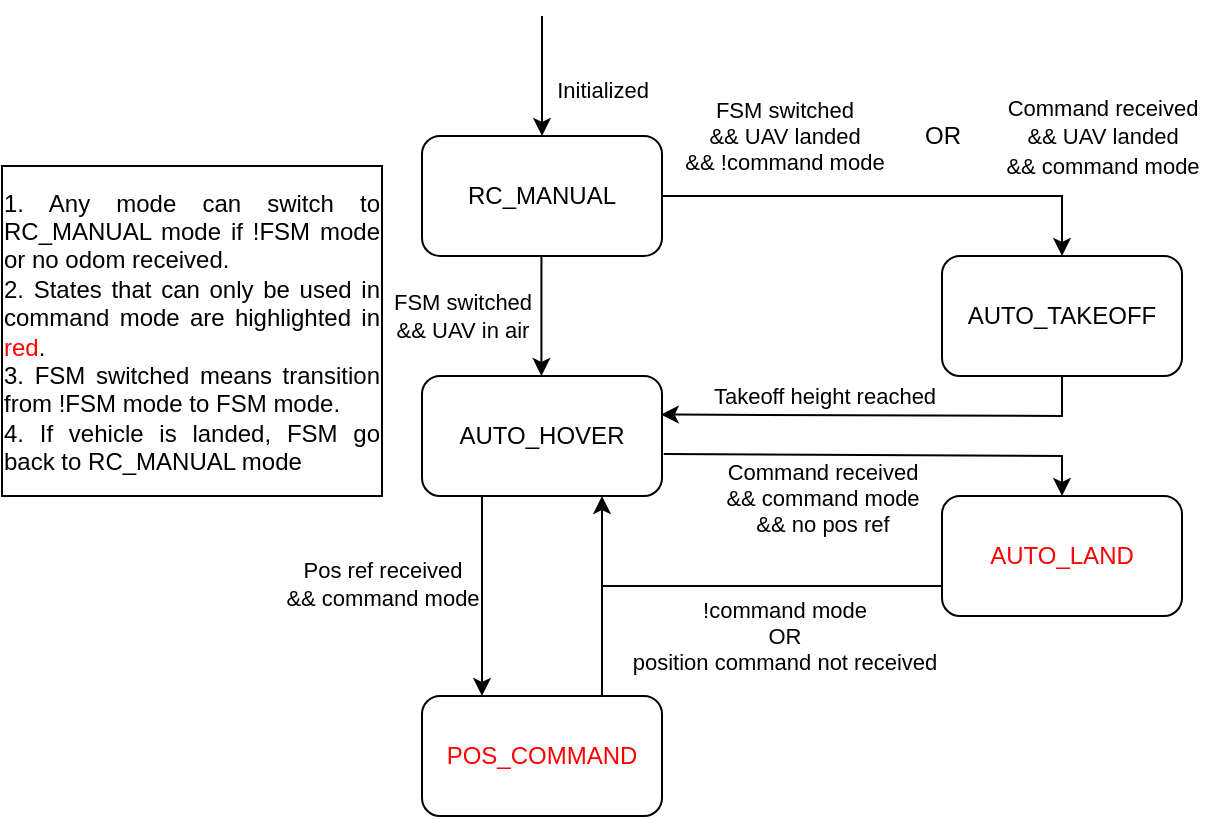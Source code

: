 <mxfile version="21.2.1" type="device">
  <diagram id="C5RBs43oDa-KdzZeNtuy" name="Page-1">
    <mxGraphModel dx="761" dy="479" grid="1" gridSize="10" guides="1" tooltips="1" connect="1" arrows="1" fold="1" page="1" pageScale="1" pageWidth="827" pageHeight="1169" math="0" shadow="0">
      <root>
        <mxCell id="WIyWlLk6GJQsqaUBKTNV-0" />
        <mxCell id="WIyWlLk6GJQsqaUBKTNV-1" parent="WIyWlLk6GJQsqaUBKTNV-0" />
        <mxCell id="xZ0XVGUIxLxzNmTCteq_-8" value="" style="edgeStyle=orthogonalEdgeStyle;rounded=0;orthogonalLoop=1;jettySize=auto;html=1;entryX=0.5;entryY=0;entryDx=0;entryDy=0;" parent="WIyWlLk6GJQsqaUBKTNV-1" source="xZ0XVGUIxLxzNmTCteq_-0" target="xZ0XVGUIxLxzNmTCteq_-6" edge="1">
          <mxGeometry relative="1" as="geometry" />
        </mxCell>
        <mxCell id="xZ0XVGUIxLxzNmTCteq_-9" value="FSM switched&lt;br&gt;&amp;amp;&amp;amp; UAV landed&lt;br&gt;&amp;amp;&amp;amp; !command mode" style="edgeLabel;html=1;align=center;verticalAlign=middle;resizable=0;points=[];" parent="xZ0XVGUIxLxzNmTCteq_-8" vertex="1" connectable="0">
          <mxGeometry x="0.098" y="-1" relative="1" as="geometry">
            <mxPoint x="-66" y="-31" as="offset" />
          </mxGeometry>
        </mxCell>
        <mxCell id="xZ0XVGUIxLxzNmTCteq_-0" value="RC_MANUAL" style="rounded=1;whiteSpace=wrap;html=1;" parent="WIyWlLk6GJQsqaUBKTNV-1" vertex="1">
          <mxGeometry x="300" y="270" width="120" height="60" as="geometry" />
        </mxCell>
        <mxCell id="xZ0XVGUIxLxzNmTCteq_-1" value="" style="endArrow=classic;html=1;rounded=0;entryX=0.5;entryY=0;entryDx=0;entryDy=0;" parent="WIyWlLk6GJQsqaUBKTNV-1" target="xZ0XVGUIxLxzNmTCteq_-0" edge="1">
          <mxGeometry width="50" height="50" relative="1" as="geometry">
            <mxPoint x="360" y="210" as="sourcePoint" />
            <mxPoint x="470" y="430" as="targetPoint" />
          </mxGeometry>
        </mxCell>
        <mxCell id="xZ0XVGUIxLxzNmTCteq_-2" value="Initialized" style="edgeLabel;html=1;align=center;verticalAlign=middle;resizable=0;points=[];" parent="xZ0XVGUIxLxzNmTCteq_-1" vertex="1" connectable="0">
          <mxGeometry x="-0.31" y="2" relative="1" as="geometry">
            <mxPoint x="28" y="16" as="offset" />
          </mxGeometry>
        </mxCell>
        <mxCell id="xZ0XVGUIxLxzNmTCteq_-3" value="AUTO_HOVER" style="rounded=1;whiteSpace=wrap;html=1;" parent="WIyWlLk6GJQsqaUBKTNV-1" vertex="1">
          <mxGeometry x="300" y="390" width="120" height="60" as="geometry" />
        </mxCell>
        <mxCell id="xZ0XVGUIxLxzNmTCteq_-4" value="" style="endArrow=classic;html=1;rounded=0;" parent="WIyWlLk6GJQsqaUBKTNV-1" edge="1">
          <mxGeometry width="50" height="50" relative="1" as="geometry">
            <mxPoint x="359.71" y="330" as="sourcePoint" />
            <mxPoint x="359.71" y="390" as="targetPoint" />
          </mxGeometry>
        </mxCell>
        <mxCell id="xZ0XVGUIxLxzNmTCteq_-5" value="FSM switched&lt;br&gt;&amp;amp;&amp;amp; UAV in air" style="edgeLabel;html=1;align=center;verticalAlign=middle;resizable=0;points=[];" parent="xZ0XVGUIxLxzNmTCteq_-4" vertex="1" connectable="0">
          <mxGeometry x="-0.31" y="2" relative="1" as="geometry">
            <mxPoint x="-42" y="9" as="offset" />
          </mxGeometry>
        </mxCell>
        <mxCell id="xZ0XVGUIxLxzNmTCteq_-6" value="AUTO_TAKEOFF" style="rounded=1;whiteSpace=wrap;html=1;" parent="WIyWlLk6GJQsqaUBKTNV-1" vertex="1">
          <mxGeometry x="560" y="330" width="120" height="60" as="geometry" />
        </mxCell>
        <mxCell id="xZ0XVGUIxLxzNmTCteq_-11" value="&lt;font style=&quot;font-size: 11px;&quot;&gt;Command received&lt;br&gt;&amp;amp;&amp;amp; UAV landed&lt;br&gt;&amp;amp;&amp;amp; command mode&lt;/font&gt;" style="text;html=1;align=center;verticalAlign=middle;resizable=0;points=[];autosize=1;strokeColor=none;fillColor=none;" parent="WIyWlLk6GJQsqaUBKTNV-1" vertex="1">
          <mxGeometry x="580" y="240" width="120" height="60" as="geometry" />
        </mxCell>
        <mxCell id="xZ0XVGUIxLxzNmTCteq_-12" value="" style="endArrow=classic;html=1;rounded=0;exitX=0.5;exitY=1;exitDx=0;exitDy=0;entryX=0.995;entryY=0.321;entryDx=0;entryDy=0;entryPerimeter=0;" parent="WIyWlLk6GJQsqaUBKTNV-1" source="xZ0XVGUIxLxzNmTCteq_-6" target="xZ0XVGUIxLxzNmTCteq_-3" edge="1">
          <mxGeometry width="50" height="50" relative="1" as="geometry">
            <mxPoint x="420" y="450" as="sourcePoint" />
            <mxPoint x="470" y="400" as="targetPoint" />
            <Array as="points">
              <mxPoint x="620" y="410" />
            </Array>
          </mxGeometry>
        </mxCell>
        <mxCell id="xZ0XVGUIxLxzNmTCteq_-13" value="Takeoff height reached" style="edgeLabel;html=1;align=center;verticalAlign=middle;resizable=0;points=[];" parent="xZ0XVGUIxLxzNmTCteq_-12" vertex="1" connectable="0">
          <mxGeometry x="0.004" relative="1" as="geometry">
            <mxPoint x="-29" y="-10" as="offset" />
          </mxGeometry>
        </mxCell>
        <mxCell id="xZ0XVGUIxLxzNmTCteq_-14" value="&lt;font color=&quot;#ff0000&quot;&gt;AUTO_LAND&lt;/font&gt;" style="rounded=1;whiteSpace=wrap;html=1;" parent="WIyWlLk6GJQsqaUBKTNV-1" vertex="1">
          <mxGeometry x="560" y="450" width="120" height="60" as="geometry" />
        </mxCell>
        <mxCell id="xZ0XVGUIxLxzNmTCteq_-15" value="" style="endArrow=classic;html=1;rounded=0;entryX=0.5;entryY=0;entryDx=0;entryDy=0;exitX=1.007;exitY=0.65;exitDx=0;exitDy=0;exitPerimeter=0;" parent="WIyWlLk6GJQsqaUBKTNV-1" source="xZ0XVGUIxLxzNmTCteq_-3" target="xZ0XVGUIxLxzNmTCteq_-14" edge="1">
          <mxGeometry width="50" height="50" relative="1" as="geometry">
            <mxPoint x="420" y="450" as="sourcePoint" />
            <mxPoint x="470" y="400" as="targetPoint" />
            <Array as="points">
              <mxPoint x="620" y="430" />
            </Array>
          </mxGeometry>
        </mxCell>
        <mxCell id="xZ0XVGUIxLxzNmTCteq_-16" value="Command received&lt;br&gt;&amp;amp;&amp;amp; command mode&lt;br&gt;&amp;amp;&amp;amp; no pos ref" style="edgeLabel;html=1;align=center;verticalAlign=middle;resizable=0;points=[];" parent="xZ0XVGUIxLxzNmTCteq_-15" vertex="1" connectable="0">
          <mxGeometry x="-0.26" relative="1" as="geometry">
            <mxPoint x="-2" y="21" as="offset" />
          </mxGeometry>
        </mxCell>
        <mxCell id="xZ0XVGUIxLxzNmTCteq_-17" value="OR" style="text;html=1;align=center;verticalAlign=middle;resizable=0;points=[];autosize=1;strokeColor=none;fillColor=none;" parent="WIyWlLk6GJQsqaUBKTNV-1" vertex="1">
          <mxGeometry x="540" y="255" width="40" height="30" as="geometry" />
        </mxCell>
        <mxCell id="xZ0XVGUIxLxzNmTCteq_-18" value="&lt;font color=&quot;#ff0000&quot;&gt;POS_COMMAND&lt;/font&gt;" style="rounded=1;whiteSpace=wrap;html=1;" parent="WIyWlLk6GJQsqaUBKTNV-1" vertex="1">
          <mxGeometry x="300" y="550" width="120" height="60" as="geometry" />
        </mxCell>
        <mxCell id="xZ0XVGUIxLxzNmTCteq_-19" value="" style="endArrow=classic;html=1;rounded=0;entryX=0.25;entryY=0;entryDx=0;entryDy=0;exitX=0.25;exitY=1;exitDx=0;exitDy=0;" parent="WIyWlLk6GJQsqaUBKTNV-1" source="xZ0XVGUIxLxzNmTCteq_-3" target="xZ0XVGUIxLxzNmTCteq_-18" edge="1">
          <mxGeometry width="50" height="50" relative="1" as="geometry">
            <mxPoint x="359.71" y="450" as="sourcePoint" />
            <mxPoint x="359.71" y="510" as="targetPoint" />
          </mxGeometry>
        </mxCell>
        <mxCell id="xZ0XVGUIxLxzNmTCteq_-20" value="Pos ref received&lt;br&gt;&amp;amp;&amp;amp; command mode" style="edgeLabel;html=1;align=center;verticalAlign=middle;resizable=0;points=[];" parent="xZ0XVGUIxLxzNmTCteq_-19" vertex="1" connectable="0">
          <mxGeometry x="-0.31" y="2" relative="1" as="geometry">
            <mxPoint x="-52" y="9" as="offset" />
          </mxGeometry>
        </mxCell>
        <mxCell id="xZ0XVGUIxLxzNmTCteq_-21" value="" style="endArrow=classic;html=1;rounded=0;exitX=0.75;exitY=0;exitDx=0;exitDy=0;entryX=0.75;entryY=1;entryDx=0;entryDy=0;" parent="WIyWlLk6GJQsqaUBKTNV-1" source="xZ0XVGUIxLxzNmTCteq_-18" target="xZ0XVGUIxLxzNmTCteq_-3" edge="1">
          <mxGeometry width="50" height="50" relative="1" as="geometry">
            <mxPoint x="410" y="430" as="sourcePoint" />
            <mxPoint x="460" y="380" as="targetPoint" />
          </mxGeometry>
        </mxCell>
        <mxCell id="xZ0XVGUIxLxzNmTCteq_-22" value="" style="endArrow=none;html=1;rounded=0;exitX=0;exitY=0.75;exitDx=0;exitDy=0;endFill=0;" parent="WIyWlLk6GJQsqaUBKTNV-1" source="xZ0XVGUIxLxzNmTCteq_-14" edge="1">
          <mxGeometry width="50" height="50" relative="1" as="geometry">
            <mxPoint x="410" y="430" as="sourcePoint" />
            <mxPoint x="390" y="495" as="targetPoint" />
          </mxGeometry>
        </mxCell>
        <mxCell id="xZ0XVGUIxLxzNmTCteq_-23" value="!command mode&lt;br&gt;OR&lt;br&gt;position command not received" style="edgeLabel;html=1;align=center;verticalAlign=middle;resizable=0;points=[];" parent="xZ0XVGUIxLxzNmTCteq_-22" vertex="1" connectable="0">
          <mxGeometry x="-0.086" y="-1" relative="1" as="geometry">
            <mxPoint x="-2" y="26" as="offset" />
          </mxGeometry>
        </mxCell>
        <mxCell id="xZ0XVGUIxLxzNmTCteq_-24" value="&lt;div style=&quot;text-align: justify;&quot;&gt;&lt;span style=&quot;background-color: initial;&quot;&gt;1. Any mode can switch to RC_MANUAL mode if !FSM mode or no odom received.&lt;/span&gt;&lt;/div&gt;&lt;div style=&quot;text-align: justify;&quot;&gt;&lt;span style=&quot;background-color: initial;&quot;&gt;2. States that can only be used in command mode are highlighted in &lt;/span&gt;&lt;font style=&quot;background-color: initial;&quot; color=&quot;#ff0000&quot;&gt;red&lt;/font&gt;&lt;span style=&quot;background-color: initial;&quot;&gt;.&lt;/span&gt;&lt;/div&gt;&lt;div style=&quot;text-align: justify;&quot;&gt;&lt;span style=&quot;background-color: initial;&quot;&gt;3. FSM switched means transition from !FSM mode to FSM mode.&lt;/span&gt;&lt;/div&gt;&lt;div style=&quot;text-align: justify;&quot;&gt;&lt;span style=&quot;background-color: initial;&quot;&gt;4. If vehicle is landed, FSM go back to RC_MANUAL mode&lt;/span&gt;&lt;/div&gt;" style="text;html=1;align=center;verticalAlign=middle;whiteSpace=wrap;rounded=0;strokeColor=default;" parent="WIyWlLk6GJQsqaUBKTNV-1" vertex="1">
          <mxGeometry x="90" y="285" width="190" height="165" as="geometry" />
        </mxCell>
      </root>
    </mxGraphModel>
  </diagram>
</mxfile>
